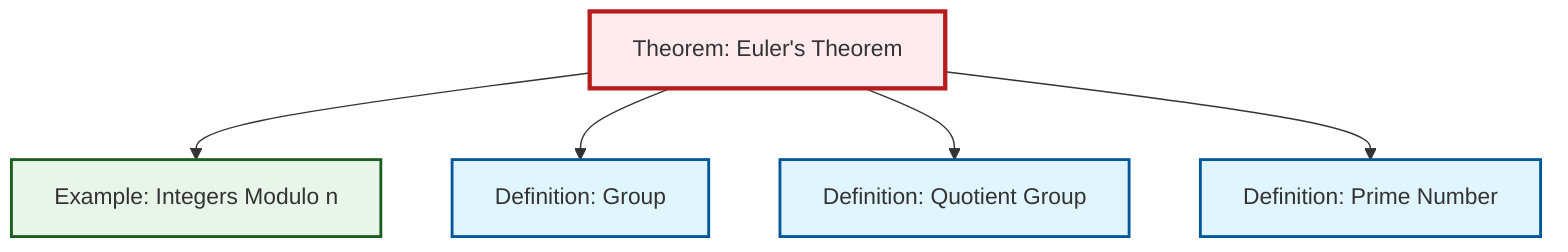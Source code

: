 graph TD
    classDef definition fill:#e1f5fe,stroke:#01579b,stroke-width:2px
    classDef theorem fill:#f3e5f5,stroke:#4a148c,stroke-width:2px
    classDef axiom fill:#fff3e0,stroke:#e65100,stroke-width:2px
    classDef example fill:#e8f5e9,stroke:#1b5e20,stroke-width:2px
    classDef current fill:#ffebee,stroke:#b71c1c,stroke-width:3px
    ex-quotient-integers-mod-n["Example: Integers Modulo n"]:::example
    thm-euler["Theorem: Euler's Theorem"]:::theorem
    def-prime["Definition: Prime Number"]:::definition
    def-quotient-group["Definition: Quotient Group"]:::definition
    def-group["Definition: Group"]:::definition
    thm-euler --> ex-quotient-integers-mod-n
    thm-euler --> def-group
    thm-euler --> def-quotient-group
    thm-euler --> def-prime
    class thm-euler current